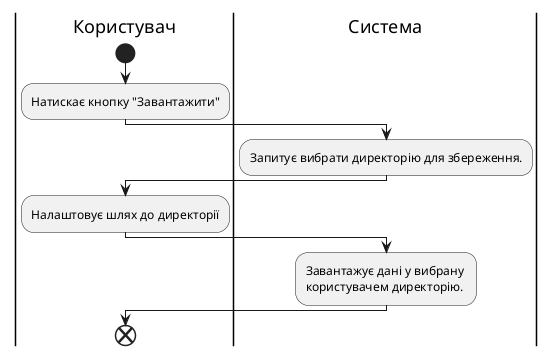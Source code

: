 @startuml
    |Користувач|
    start
    :Натискає кнопку "Завантажити";
    |Система|
    :Запитує вибрати директорію для збереження.;
    |Користувач|
    :Налаштовує шлях до директорії;
    |Система|
    :Завантажує дані у вибрану \nкористувачем директорію.;
        |Користувач|
    end;
@enduml
